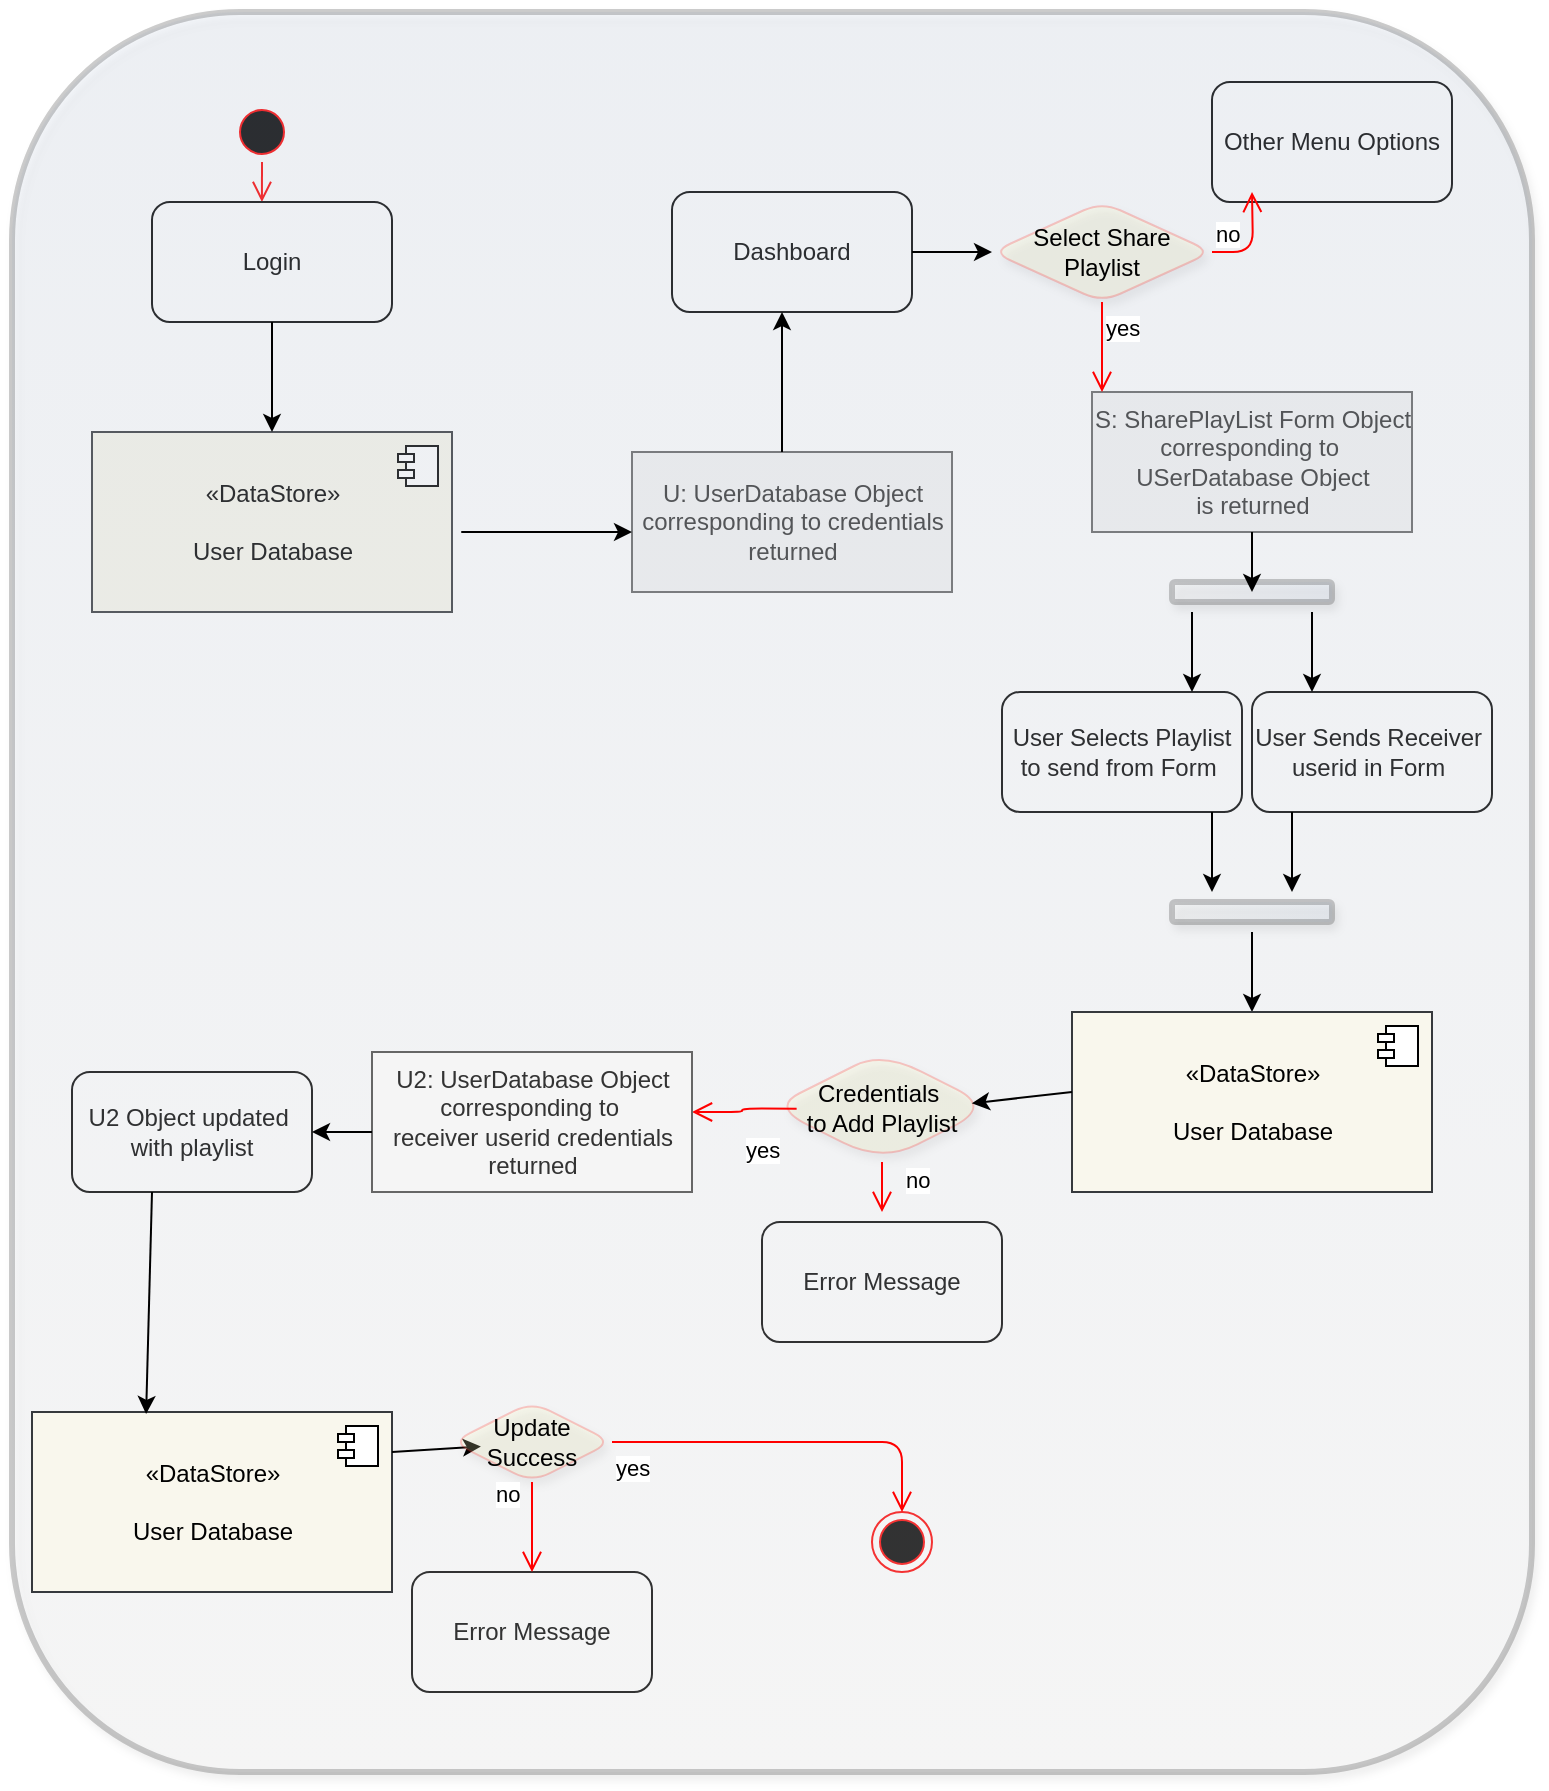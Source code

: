 <mxfile version="13.6.5" type="github">
  <diagram id="fcM5CsyXGU9ZUou16KkU" name="Page-1">
    <mxGraphModel grid="1" dx="782" dy="466" gridSize="10" guides="1" tooltips="1" connect="1" arrows="1" fold="1" page="1" pageScale="1" pageWidth="850" pageHeight="1100" math="0" shadow="0">
      <root>
        <mxCell id="0" />
        <mxCell id="1" parent="0" />
        <mxCell id="mj-4UGhVfxBHdO6IU6nH-63" value="U2 Object updated&amp;nbsp;&lt;br&gt;with playlist" parent="1" style="rounded=1;whiteSpace=wrap;html=1;" vertex="1">
          <mxGeometry as="geometry" y="550" x="40" height="60" width="120" />
        </mxCell>
        <mxCell id="mj-4UGhVfxBHdO6IU6nH-74" value="Error Message" parent="1" style="rounded=1;whiteSpace=wrap;html=1;" vertex="1">
          <mxGeometry as="geometry" y="800" x="210" height="60" width="120" />
        </mxCell>
        <mxCell id="mj-4UGhVfxBHdO6IU6nH-57" value="Error Message" parent="1" style="rounded=1;whiteSpace=wrap;html=1;" vertex="1">
          <mxGeometry as="geometry" y="625" x="385" height="60" width="120" />
        </mxCell>
        <mxCell id="mj-4UGhVfxBHdO6IU6nH-40" value="S: SharePlayList Form Object&lt;br&gt;corresponding to&amp;nbsp;&lt;br&gt;USerDatabase Object&lt;br&gt;is returned" parent="1" style="html=1;fillColor=#f5f5f5;strokeColor=#666666;fontColor=#333333;" vertex="1">
          <mxGeometry as="geometry" y="210" x="550" height="70" width="160" />
        </mxCell>
        <mxCell id="mj-4UGhVfxBHdO6IU6nH-46" value="User Selects&lt;span style=&quot;text-align: left ; color: transparent ; text-transform: none ; text-indent: 0px ; letter-spacing: normal ; font-family: monospace ; font-size: 0px ; font-style: normal ; font-variant: normal ; font-weight: 400 ; text-decoration: none ; word-spacing: 0px ; display: inline ; word-break: break-all ; float: none ; background-color: rgb(248 , 249 , 250)&quot;&gt;%3CmxGraphModel%3E%3Croot%3E%3CmxCell%20id%3D%220%22%2F%3E%3CmxCell%20id%3D%221%22%20parent%3D%220%22%2F%3E%3CmxCell%20id%3D%222%22%20value%3D%22Other%20Menu%20Options%22%20parent%3D%221%22%20style%3D%22rounded%3D1%3BwhiteSpace%3Dwrap%3Bhtml%3D1%3B%22%20vertex%3D%221%22%3E%3CmxGeometry%20as%3D%22geometry%22%20y%3D%2250%22%20x%3D%22570%22%20height%3D%2260%22%20width%3D%22120%22%2F%3E%3C%2FmxCell%3E%3C%2Froot%3E%3C%2FmxGraphModel%3E&lt;/span&gt; Playlist to send from Form&amp;nbsp;" parent="1" style="rounded=1;whiteSpace=wrap;html=1;" vertex="1">
          <mxGeometry as="geometry" y="360" x="505" height="60" width="120" />
        </mxCell>
        <mxCell id="mj-4UGhVfxBHdO6IU6nH-47" value="User Sends Receiver&amp;nbsp;&lt;br&gt;userid in &lt;span style=&quot;text-align: left ; color: transparent ; text-transform: none ; text-indent: 0px ; letter-spacing: normal ; font-family: monospace ; font-size: 0px ; font-style: normal ; font-variant: normal ; font-weight: 400 ; text-decoration: none ; word-spacing: 0px ; display: inline ; word-break: break-all ; float: none ; background-color: rgb(248 , 249 , 250)&quot;&gt;%3CmxGraphModel%3E%3Croot%3E%3CmxCell%20id%3D%220%22%2F%3E%3CmxCell%20id%3D%221%22%20parent%3D%220%22%2F%3E%3CmxCell%20id%3D%222%22%20value%3D%22Other%20Menu%20Options%22%20parent%3D%221%22%20style%3D%22rounded%3D1%3BwhiteSpace%3Dwrap%3Bhtml%3D1%3B%22%20vertex%3D%221%22%3E%3CmxGeometry%20as%3D%22geometry%22%20y%3D%2250%22%20x%3D%22570%22%20height%3D%2260%22%20width%3D%22120%22%2F%3E%3C%2FmxCell%3E%3C%2Froot%3E%3C%2FmxGraph&lt;/span&gt;Form&amp;nbsp;" parent="1" style="rounded=1;whiteSpace=wrap;html=1;" vertex="1">
          <mxGeometry as="geometry" y="360" x="630" height="60" width="120" />
        </mxCell>
        <mxCell id="mj-4UGhVfxBHdO6IU6nH-39" value="Other Menu Options" parent="1" style="rounded=1;whiteSpace=wrap;html=1;" vertex="1">
          <mxGeometry as="geometry" y="55" x="610" height="60" width="120" />
        </mxCell>
        <mxCell id="mj-4UGhVfxBHdO6IU6nH-1" value="" parent="1" style="ellipse;html=1;shape=startState;fillColor=#000000;strokeColor=#ff0000;" vertex="1">
          <mxGeometry as="geometry" y="65" x="120" height="30" width="30" />
        </mxCell>
        <mxCell id="mj-4UGhVfxBHdO6IU6nH-2" value="" parent="1" target="mj-4UGhVfxBHdO6IU6nH-3" edge="1" style="edgeStyle=orthogonalEdgeStyle;html=1;verticalAlign=bottom;endArrow=open;endSize=8;strokeColor=#ff0000;entryX=0.458;entryY=0;entryDx=0;entryDy=0;entryPerimeter=0;" source="mj-4UGhVfxBHdO6IU6nH-1">
          <mxGeometry as="geometry" relative="1">
            <mxPoint as="targetPoint" y="80" x="395" />
          </mxGeometry>
        </mxCell>
        <mxCell id="mj-4UGhVfxBHdO6IU6nH-3" value="Login" parent="1" style="rounded=1;whiteSpace=wrap;html=1;" vertex="1">
          <mxGeometry as="geometry" y="115" x="80" height="60" width="120" />
        </mxCell>
        <mxCell id="mj-4UGhVfxBHdO6IU6nH-10" value="«DataStore»&lt;br&gt;&lt;br&gt;User Database" parent="1" style="html=1;dropTarget=0;fillColor=#f9f7ed;strokeColor=#36393d;" vertex="1">
          <mxGeometry as="geometry" y="230" x="50" height="90" width="180" />
        </mxCell>
        <mxCell id="mj-4UGhVfxBHdO6IU6nH-11" value="" parent="mj-4UGhVfxBHdO6IU6nH-10" style="shape=component;jettyWidth=8;jettyHeight=4;" vertex="1">
          <mxGeometry as="geometry" relative="1" x="1" height="20" width="20">
            <mxPoint as="offset" y="7" x="-27" />
          </mxGeometry>
        </mxCell>
        <mxCell id="mj-4UGhVfxBHdO6IU6nH-20" value="U: UserDatabase Object&lt;br&gt;corresponding to credentials&lt;br&gt;returned" parent="1" style="html=1;fillColor=#f5f5f5;strokeColor=#666666;fontColor=#333333;" vertex="1">
          <mxGeometry as="geometry" y="240" x="320" height="70" width="160" />
        </mxCell>
        <mxCell id="mj-4UGhVfxBHdO6IU6nH-25" value="Dashboard" parent="1" style="rounded=1;whiteSpace=wrap;html=1;" vertex="1">
          <mxGeometry as="geometry" y="110" x="340" height="60" width="120" />
        </mxCell>
        <mxCell id="mj-4UGhVfxBHdO6IU6nH-28" value="" parent="1" style="ellipse;html=1;shape=endState;fillColor=#000000;strokeColor=#ff0000;" vertex="1">
          <mxGeometry as="geometry" y="770" x="440" height="30" width="30" />
        </mxCell>
        <mxCell id="mj-4UGhVfxBHdO6IU6nH-31" value="" parent="1" style="rounded=1;whiteSpace=wrap;html=1;opacity=20;fillColor=#D4E1F5;shadow=1;gradientColor=#ffffff;strokeWidth=3;perimeterSpacing=3;" vertex="1">
          <mxGeometry as="geometry" y="20" x="10" height="880" width="760" />
        </mxCell>
        <mxCell id="mj-4UGhVfxBHdO6IU6nH-32" value="" parent="1" target="mj-4UGhVfxBHdO6IU6nH-10" edge="1" style="endArrow=classic;html=1;strokeColor=#000000;entryX=0.5;entryY=0;entryDx=0;entryDy=0;" source="mj-4UGhVfxBHdO6IU6nH-3">
          <mxGeometry as="geometry" relative="1" height="50" width="50">
            <mxPoint as="sourcePoint" y="170" x="210" />
            <mxPoint as="targetPoint" y="120" x="260" />
          </mxGeometry>
        </mxCell>
        <mxCell id="mj-4UGhVfxBHdO6IU6nH-33" value="" parent="1" edge="1" style="endArrow=classic;html=1;strokeColor=#000000;">
          <mxGeometry as="geometry" relative="1" height="50" width="50">
            <mxPoint as="sourcePoint" y="280" x="290" />
            <mxPoint as="targetPoint" y="280" x="320" />
            <Array as="points">
              <mxPoint y="280" x="230" />
            </Array>
          </mxGeometry>
        </mxCell>
        <mxCell id="mj-4UGhVfxBHdO6IU6nH-34" value="" parent="1" edge="1" style="endArrow=classic;html=1;strokeColor=#000000;">
          <mxGeometry as="geometry" relative="1" height="50" width="50">
            <mxPoint as="sourcePoint" y="240" x="395" />
            <mxPoint as="targetPoint" y="170" x="395" />
          </mxGeometry>
        </mxCell>
        <mxCell id="mj-4UGhVfxBHdO6IU6nH-35" value="Select Share&lt;br&gt;Playlist" parent="1" style="rhombus;whiteSpace=wrap;html=1;fillColor=#ffffc0;strokeColor=#ff0000;rounded=1;shadow=1;opacity=20;" vertex="1">
          <mxGeometry as="geometry" y="115" x="500" height="50" width="110" />
        </mxCell>
        <mxCell id="mj-4UGhVfxBHdO6IU6nH-36" value="no" parent="1" edge="1" style="edgeStyle=orthogonalEdgeStyle;html=1;align=left;verticalAlign=bottom;endArrow=open;endSize=8;strokeColor=#ff0000;" source="mj-4UGhVfxBHdO6IU6nH-35">
          <mxGeometry as="geometry" relative="1" x="-1">
            <mxPoint as="targetPoint" y="110" x="630" />
          </mxGeometry>
        </mxCell>
        <mxCell id="mj-4UGhVfxBHdO6IU6nH-37" value="yes" parent="1" edge="1" style="edgeStyle=orthogonalEdgeStyle;html=1;align=left;verticalAlign=top;endArrow=open;endSize=8;strokeColor=#ff0000;" source="mj-4UGhVfxBHdO6IU6nH-35">
          <mxGeometry as="geometry" relative="1" x="-1">
            <mxPoint as="targetPoint" y="210" x="555" />
            <Array as="points">
              <mxPoint y="210" x="555" />
            </Array>
          </mxGeometry>
        </mxCell>
        <mxCell id="mj-4UGhVfxBHdO6IU6nH-38" value="" parent="1" target="mj-4UGhVfxBHdO6IU6nH-35" edge="1" style="endArrow=classic;html=1;strokeColor=#000000;entryX=0;entryY=0.5;entryDx=0;entryDy=0;">
          <mxGeometry as="geometry" relative="1" height="50" width="50">
            <mxPoint as="sourcePoint" y="140" x="460" />
            <mxPoint as="targetPoint" y="90" x="510" />
          </mxGeometry>
        </mxCell>
        <mxCell id="mj-4UGhVfxBHdO6IU6nH-41" value="" parent="1" style="html=1;points=[];perimeter=orthogonalPerimeter;rounded=1;shadow=1;strokeColor=#000000;strokeWidth=3;fillColor=#D4E1F5;gradientColor=#ffffff;opacity=20;rotation=90;" vertex="1">
          <mxGeometry as="geometry" y="270" x="625" height="80" width="10" />
        </mxCell>
        <mxCell id="mj-4UGhVfxBHdO6IU6nH-42" value="" parent="1" edge="1" style="endArrow=classic;html=1;strokeColor=#000000;exitX=0.5;exitY=1;exitDx=0;exitDy=0;" source="mj-4UGhVfxBHdO6IU6nH-40">
          <mxGeometry as="geometry" relative="1" height="50" width="50">
            <mxPoint as="sourcePoint" y="290" x="630" />
            <mxPoint as="targetPoint" y="310" x="630" />
            <Array as="points" />
          </mxGeometry>
        </mxCell>
        <mxCell id="mj-4UGhVfxBHdO6IU6nH-43" value="" parent="1" edge="1" style="endArrow=classic;html=1;strokeColor=#000000;">
          <mxGeometry as="geometry" relative="1" height="50" width="50">
            <mxPoint as="sourcePoint" y="480" x="630" />
            <mxPoint as="targetPoint" y="520" x="630" />
          </mxGeometry>
        </mxCell>
        <mxCell id="mj-4UGhVfxBHdO6IU6nH-44" value="" parent="1" edge="1" style="endArrow=classic;html=1;strokeColor=#000000;">
          <mxGeometry as="geometry" relative="1" height="50" width="50">
            <mxPoint as="sourcePoint" y="420" x="610" />
            <mxPoint as="targetPoint" y="460" x="610" />
            <Array as="points">
              <mxPoint y="450" x="610" />
            </Array>
          </mxGeometry>
        </mxCell>
        <mxCell id="mj-4UGhVfxBHdO6IU6nH-45" value="" parent="1" edge="1" style="endArrow=classic;html=1;strokeColor=#000000;">
          <mxGeometry as="geometry" relative="1" height="50" width="50">
            <mxPoint as="sourcePoint" y="420" x="650" />
            <mxPoint as="targetPoint" y="460" x="650" />
          </mxGeometry>
        </mxCell>
        <mxCell id="mj-4UGhVfxBHdO6IU6nH-48" value="" parent="1" edge="1" style="endArrow=classic;html=1;strokeColor=#000000;">
          <mxGeometry as="geometry" relative="1" height="50" width="50">
            <mxPoint as="sourcePoint" y="320" x="600" />
            <mxPoint as="targetPoint" y="360" x="600" />
            <Array as="points">
              <mxPoint y="350" x="600" />
            </Array>
          </mxGeometry>
        </mxCell>
        <mxCell id="mj-4UGhVfxBHdO6IU6nH-49" value="" parent="1" edge="1" style="endArrow=classic;html=1;strokeColor=#000000;">
          <mxGeometry as="geometry" relative="1" height="50" width="50">
            <mxPoint as="sourcePoint" y="320" x="660" />
            <mxPoint as="targetPoint" y="360" x="660" />
            <Array as="points">
              <mxPoint y="340" x="660" />
              <mxPoint y="350" x="660" />
            </Array>
          </mxGeometry>
        </mxCell>
        <mxCell id="mj-4UGhVfxBHdO6IU6nH-50" value="" parent="1" style="html=1;points=[];perimeter=orthogonalPerimeter;rounded=1;shadow=1;strokeColor=#000000;strokeWidth=3;fillColor=#D4E1F5;gradientColor=#ffffff;opacity=20;rotation=90;" vertex="1">
          <mxGeometry as="geometry" y="430" x="625" height="80" width="10" />
        </mxCell>
        <mxCell id="mj-4UGhVfxBHdO6IU6nH-51" value="«DataStore»&lt;br&gt;&lt;br&gt;User Database" parent="1" style="html=1;dropTarget=0;fillColor=#f9f7ed;strokeColor=#36393d;" vertex="1">
          <mxGeometry as="geometry" y="520" x="540" height="90" width="180" />
        </mxCell>
        <mxCell id="mj-4UGhVfxBHdO6IU6nH-52" value="" parent="mj-4UGhVfxBHdO6IU6nH-51" style="shape=component;jettyWidth=8;jettyHeight=4;" vertex="1">
          <mxGeometry as="geometry" relative="1" x="1" height="20" width="20">
            <mxPoint as="offset" y="7" x="-27" />
          </mxGeometry>
        </mxCell>
        <mxCell id="mj-4UGhVfxBHdO6IU6nH-53" value="Credentials&amp;nbsp;&lt;br&gt;to Add Playlist" parent="1" style="rhombus;whiteSpace=wrap;html=1;fillColor=#ffffc0;strokeColor=#ff0000;rounded=1;shadow=1;opacity=20;arcSize=44;" vertex="1">
          <mxGeometry as="geometry" y="540" x="390" height="55" width="110" />
        </mxCell>
        <mxCell id="mj-4UGhVfxBHdO6IU6nH-54" value="no" parent="1" edge="1" style="edgeStyle=orthogonalEdgeStyle;html=1;align=left;verticalAlign=bottom;endArrow=open;endSize=8;strokeColor=#ff0000;exitX=0.5;exitY=1;exitDx=0;exitDy=0;" source="mj-4UGhVfxBHdO6IU6nH-53">
          <mxGeometry as="geometry" relative="1" y="10" x="0.429">
            <mxPoint as="targetPoint" y="620" x="445" />
            <Array as="points">
              <mxPoint y="610" x="445" />
              <mxPoint y="610" x="445" />
            </Array>
            <mxPoint as="offset" />
          </mxGeometry>
        </mxCell>
        <mxCell id="mj-4UGhVfxBHdO6IU6nH-55" value="yes" parent="1" target="mj-4UGhVfxBHdO6IU6nH-62" edge="1" style="edgeStyle=orthogonalEdgeStyle;html=1;align=left;verticalAlign=top;endArrow=open;endSize=8;strokeColor=#ff0000;exitX=0.112;exitY=0.515;exitDx=0;exitDy=0;exitPerimeter=0;" source="mj-4UGhVfxBHdO6IU6nH-53">
          <mxGeometry as="geometry" relative="1" y="7" x="0.012">
            <mxPoint as="targetPoint" y="570" x="360" />
            <Array as="points">
              <mxPoint y="568" x="375" />
              <mxPoint y="570" x="375" />
            </Array>
            <mxPoint as="offset" y="8" x="-7" />
          </mxGeometry>
        </mxCell>
        <mxCell id="mj-4UGhVfxBHdO6IU6nH-58" value="" parent="1" target="mj-4UGhVfxBHdO6IU6nH-53" edge="1" style="endArrow=classic;html=1;strokeColor=#000000;entryX=0.908;entryY=0.467;entryDx=0;entryDy=0;entryPerimeter=0;">
          <mxGeometry as="geometry" relative="1" height="50" width="50">
            <mxPoint as="sourcePoint" y="560" x="540" />
            <mxPoint as="targetPoint" y="510" x="590" />
            <Array as="points" />
          </mxGeometry>
        </mxCell>
        <mxCell id="mj-4UGhVfxBHdO6IU6nH-62" value="U2: UserDatabase Object&lt;br&gt;corresponding to&amp;nbsp;&lt;br&gt;receiver userid credentials&lt;br&gt;returned" parent="1" style="html=1;fillColor=#f5f5f5;strokeColor=#666666;fontColor=#333333;" vertex="1">
          <mxGeometry as="geometry" y="540" x="190" height="70" width="160" />
        </mxCell>
        <mxCell id="mj-4UGhVfxBHdO6IU6nH-65" value="«DataStore»&lt;br&gt;&lt;br&gt;User Database" parent="1" style="html=1;dropTarget=0;fillColor=#f9f7ed;strokeColor=#36393d;" vertex="1">
          <mxGeometry as="geometry" y="720" x="20" height="90" width="180" />
        </mxCell>
        <mxCell id="mj-4UGhVfxBHdO6IU6nH-66" value="" parent="mj-4UGhVfxBHdO6IU6nH-65" style="shape=component;jettyWidth=8;jettyHeight=4;" vertex="1">
          <mxGeometry as="geometry" relative="1" x="1" height="20" width="20">
            <mxPoint as="offset" y="7" x="-27" />
          </mxGeometry>
        </mxCell>
        <mxCell id="mj-4UGhVfxBHdO6IU6nH-67" value="" parent="1" target="mj-4UGhVfxBHdO6IU6nH-65" edge="1" style="endArrow=classic;html=1;strokeColor=#000000;entryX=0.317;entryY=0.011;entryDx=0;entryDy=0;entryPerimeter=0;">
          <mxGeometry as="geometry" relative="1" height="50" width="50">
            <mxPoint as="sourcePoint" y="610" x="80" />
            <mxPoint as="targetPoint" y="683" x="76" />
          </mxGeometry>
        </mxCell>
        <mxCell id="mj-4UGhVfxBHdO6IU6nH-68" value="" parent="1" target="mj-4UGhVfxBHdO6IU6nH-63" edge="1" style="endArrow=classic;html=1;strokeColor=#000000;entryX=1;entryY=0.5;entryDx=0;entryDy=0;">
          <mxGeometry as="geometry" relative="1" height="50" width="50">
            <mxPoint as="sourcePoint" y="580" x="190" />
            <mxPoint as="targetPoint" y="530" x="240" />
          </mxGeometry>
        </mxCell>
        <mxCell id="mj-4UGhVfxBHdO6IU6nH-69" value="" parent="1" edge="1" style="endArrow=classic;html=1;strokeColor=#000000;">
          <mxGeometry as="geometry" relative="1" height="50" width="50">
            <mxPoint as="sourcePoint" y="740" x="200" />
            <mxPoint as="targetPoint" y="737.222" x="244.444" />
          </mxGeometry>
        </mxCell>
        <mxCell id="mj-4UGhVfxBHdO6IU6nH-71" value="Update&lt;br&gt;Success" parent="1" style="rhombus;whiteSpace=wrap;html=1;fillColor=#ffffc0;strokeColor=#ff0000;rounded=1;shadow=1;opacity=20;" vertex="1">
          <mxGeometry as="geometry" y="715" x="230" height="40" width="80" />
        </mxCell>
        <mxCell id="mj-4UGhVfxBHdO6IU6nH-72" value="no" parent="1" edge="1" style="edgeStyle=orthogonalEdgeStyle;html=1;align=left;verticalAlign=bottom;endArrow=open;endSize=8;strokeColor=#ff0000;" source="mj-4UGhVfxBHdO6IU6nH-71">
          <mxGeometry as="geometry" relative="1" y="-20" x="-0.333">
            <mxPoint as="targetPoint" y="800" x="270" />
            <mxPoint as="offset" />
          </mxGeometry>
        </mxCell>
        <mxCell id="mj-4UGhVfxBHdO6IU6nH-73" value="yes" parent="1" target="mj-4UGhVfxBHdO6IU6nH-28" edge="1" style="edgeStyle=orthogonalEdgeStyle;html=1;align=left;verticalAlign=top;endArrow=open;endSize=8;strokeColor=#ff0000;exitX=1;exitY=0.5;exitDx=0;exitDy=0;entryX=0.5;entryY=0;entryDx=0;entryDy=0;" source="mj-4UGhVfxBHdO6IU6nH-71">
          <mxGeometry as="geometry" relative="1" x="-1">
            <mxPoint as="targetPoint" y="690" x="280" />
          </mxGeometry>
        </mxCell>
      </root>
    </mxGraphModel>
  </diagram>
</mxfile>
